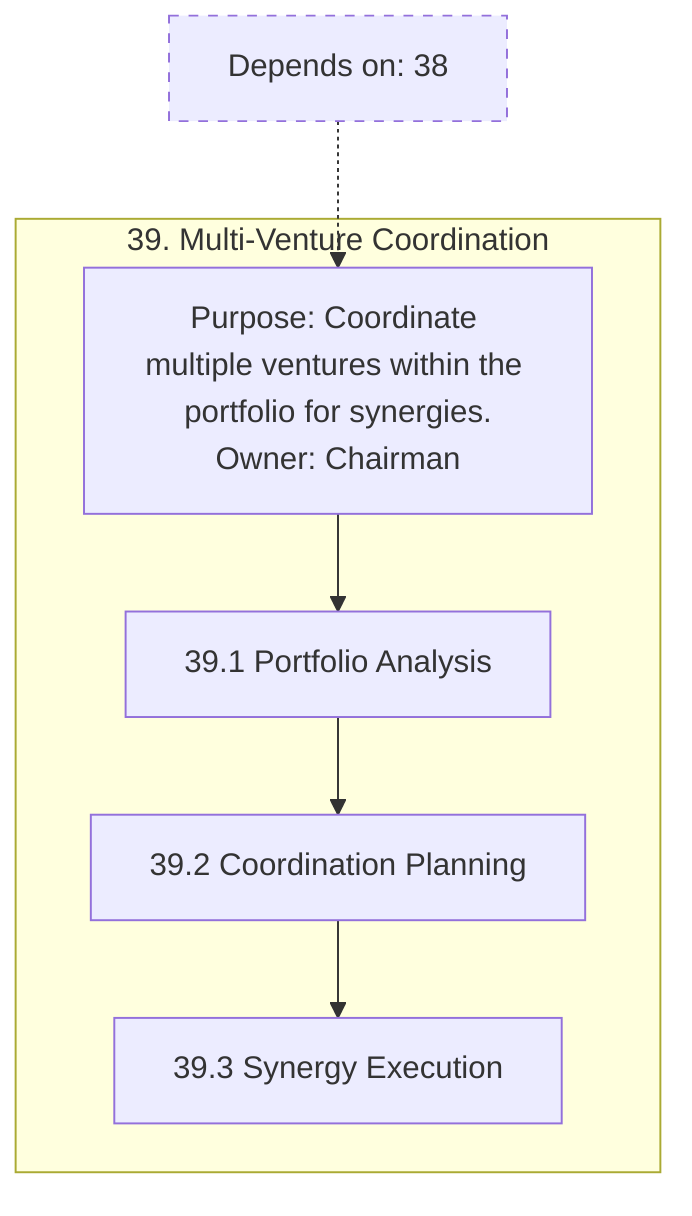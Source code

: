 flowchart TB
%% Stage 39 Detail
subgraph S39["39. Multi-Venture Coordination"]
  S39_root["Purpose: Coordinate multiple ventures within the portfolio for synergies.
Owner: Chairman"]
  S39_A["39.1 Portfolio Analysis"]
  S39_B["39.2 Coordination Planning"]
  S39_C["39.3 Synergy Execution"]
  S39_root --> S39_A --> S39_B --> S39_C
end
classDef dep stroke-dasharray: 5 5;
D39["Depends on: 38"]:::dep -.-> S39_root
